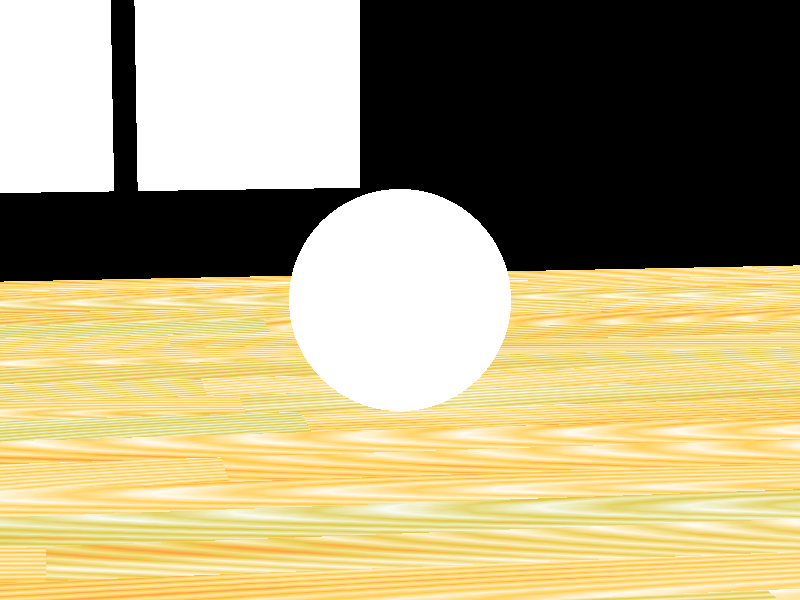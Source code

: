 
#declare factor = 0.8;

global_settings {
  ambient_light rgb factor * <.5, .5, .5>
  max_trace_level 6
}

camera {
  angle 20
  location <3, 4, 20>
  look_at <0, 1, 0>
  right 4*x/3
  up y
}

#declare R1 = seed(34);

#declare woodf = function{
  pattern{
    wood
    turbulence .01
    scale 0.04
  }
}

#declare woodg = function{
  pattern{
    granite
    scale 10
  }
}


intersection {
  box {<-1, -1, -1> <1, 1, 1> scale <10, 1, 10>}
  
  union {
    #declare vx = -10;
    #while ( vx < 10 )
    
    union {
      #declare vy = -3;
      #while ( vy < 3 )
      
      box {
        <0, -.1, 0> <.3, 0, 4>
        
        texture {
          finish {
            phong .4
            reflection 0.1
          }
          pigment {
            function {
              .5 * woodf(x, y, z) + .5 * woodg(10*x, y, z)
            }
            #declare c = <rand(R1)-0.2, 0, 0>/4;
            color_map {
              [0.0, color <1, 1, 1> + c]
              [0.7, color <.9, .8, .3> + c]
              [0.8, color <1, .7, .3> + c]
              [1, color <1, .6, .3> + c]
            }
            rotate <20 * (rand(R1)-.5), 20 * (rand(R1)-0.5), 0>
          }
        }
        
        translate vy*4*(z)
        translate vx*.3*(x)
      }
      
      #declare vy = vy +1;
      #end
      
      translate rand(R1)*z*5
    }
  
    #declare vx = vx +1;
    #end
  
    scale 3
    rotate 90*y
  }

}

sphere {
  y, 1
  finish {phong .4 reflection 0.1}
  pigment {color rgb 1.1 * <1,1,1>}
}


union {
  difference {
    intersection{plane{z, 0} plane{-z, .1}}
    union{
      box {-z <1, 1, 1>}
      box {-z <1, 1, 1> translate x*1.1}
      box {-z <1, 1, 1> translate x*1.1 + y*1.1}
      box {-z <1, 1, 1> translate y*1.1}
    }
    
    texture {pigment {color rgb <0, 0, 0>}}
  }
  
  plane { z, -4
    texture {
      pigment {color rgb 5*<1, 1, 1>}
    }
  }
  
  #declare R1 = seed(35);
  #declare splend = 300;

  #declare cnt = 0;
  #while ( cnt < splend )
    light_source {
      <0, 0, -3> + 2 * rand(R1) * x + 2 * rand(R1) * y
      color rgb factor * <1, 1, 1> / splend
    }
  #declare cnt = cnt +1;
  #end
  
  
  scale 3
  translate -10*z + y - x
}


